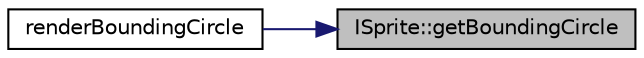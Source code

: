 digraph "ISprite::getBoundingCircle"
{
 // LATEX_PDF_SIZE
  edge [fontname="Helvetica",fontsize="10",labelfontname="Helvetica",labelfontsize="10"];
  node [fontname="Helvetica",fontsize="10",shape=record];
  rankdir="RL";
  Node1 [label="ISprite::getBoundingCircle",height=0.2,width=0.4,color="black", fillcolor="grey75", style="filled", fontcolor="black",tooltip=" "];
  Node1 -> Node2 [dir="back",color="midnightblue",fontsize="10",style="solid",fontname="Helvetica"];
  Node2 [label="renderBoundingCircle",height=0.2,width=0.4,color="black", fillcolor="white", style="filled",URL="$_level_methods_8cpp.html#a6e3b4e705b73e6337c8a22d59659c046",tooltip=" "];
}

